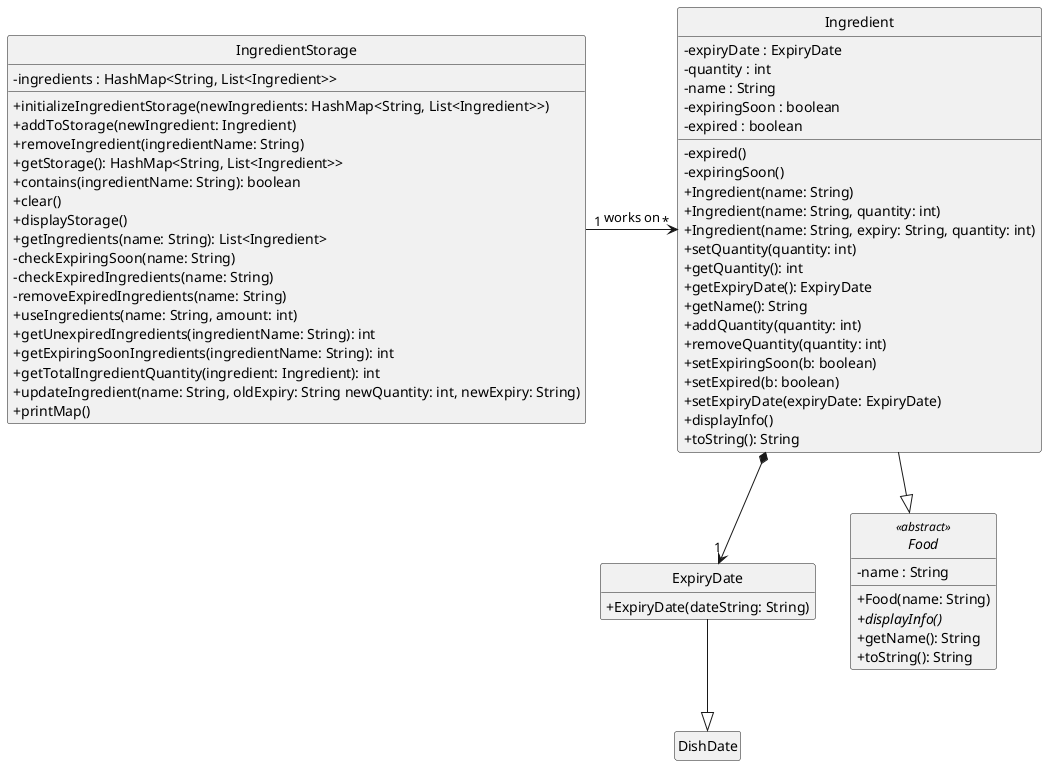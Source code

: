 @startuml
hide circle
hide empty members
skinparam classAttributeIconSize 0

class ExpiryDate {
    + ExpiryDate(dateString: String)
}

abstract class Food <<abstract>> {
    - name : String
    + Food(name: String)
    + displayInfo()  {abstract}
    + getName(): String
    + toString(): String
}

class Ingredient {
    - expiryDate : ExpiryDate
    - quantity : int
    - name : String
    - expiringSoon : boolean
    - expired : boolean
    - expired()
    - expiringSoon()
    + Ingredient(name: String)
    + Ingredient(name: String, quantity: int)
    + Ingredient(name: String, expiry: String, quantity: int)
    + setQuantity(quantity: int)
    + getQuantity(): int
    + getExpiryDate(): ExpiryDate
    + getName(): String
    + addQuantity(quantity: int)
    + removeQuantity(quantity: int)
    + setExpiringSoon(b: boolean)
    + setExpired(b: boolean)
    + setExpiryDate(expiryDate: ExpiryDate)
    + displayInfo()
    + toString(): String
}

class IngredientStorage {
    - ingredients : HashMap<String, List<Ingredient>>
    + initializeIngredientStorage(newIngredients: HashMap<String, List<Ingredient>>)
    + addToStorage(newIngredient: Ingredient)
    + removeIngredient(ingredientName: String)
    + getStorage(): HashMap<String, List<Ingredient>>
    + contains(ingredientName: String): boolean
    + clear()
    + displayStorage()
    + getIngredients(name: String): List<Ingredient>
    - checkExpiringSoon(name: String)
    - checkExpiredIngredients(name: String)
    - removeExpiredIngredients(name: String)
    + useIngredients(name: String, amount: int)
    + getUnexpiredIngredients(ingredientName: String): int
    + getExpiringSoonIngredients(ingredientName: String): int
    + getTotalIngredientQuantity(ingredient: Ingredient): int
    + updateIngredient(name: String, oldExpiry: String newQuantity: int, newExpiry: String)
    + printMap()
}

ExpiryDate --|> DishDate
Ingredient --|> Food
Ingredient *--> "1" ExpiryDate
IngredientStorage "1" -> "*" Ingredient : works on


@enduml
